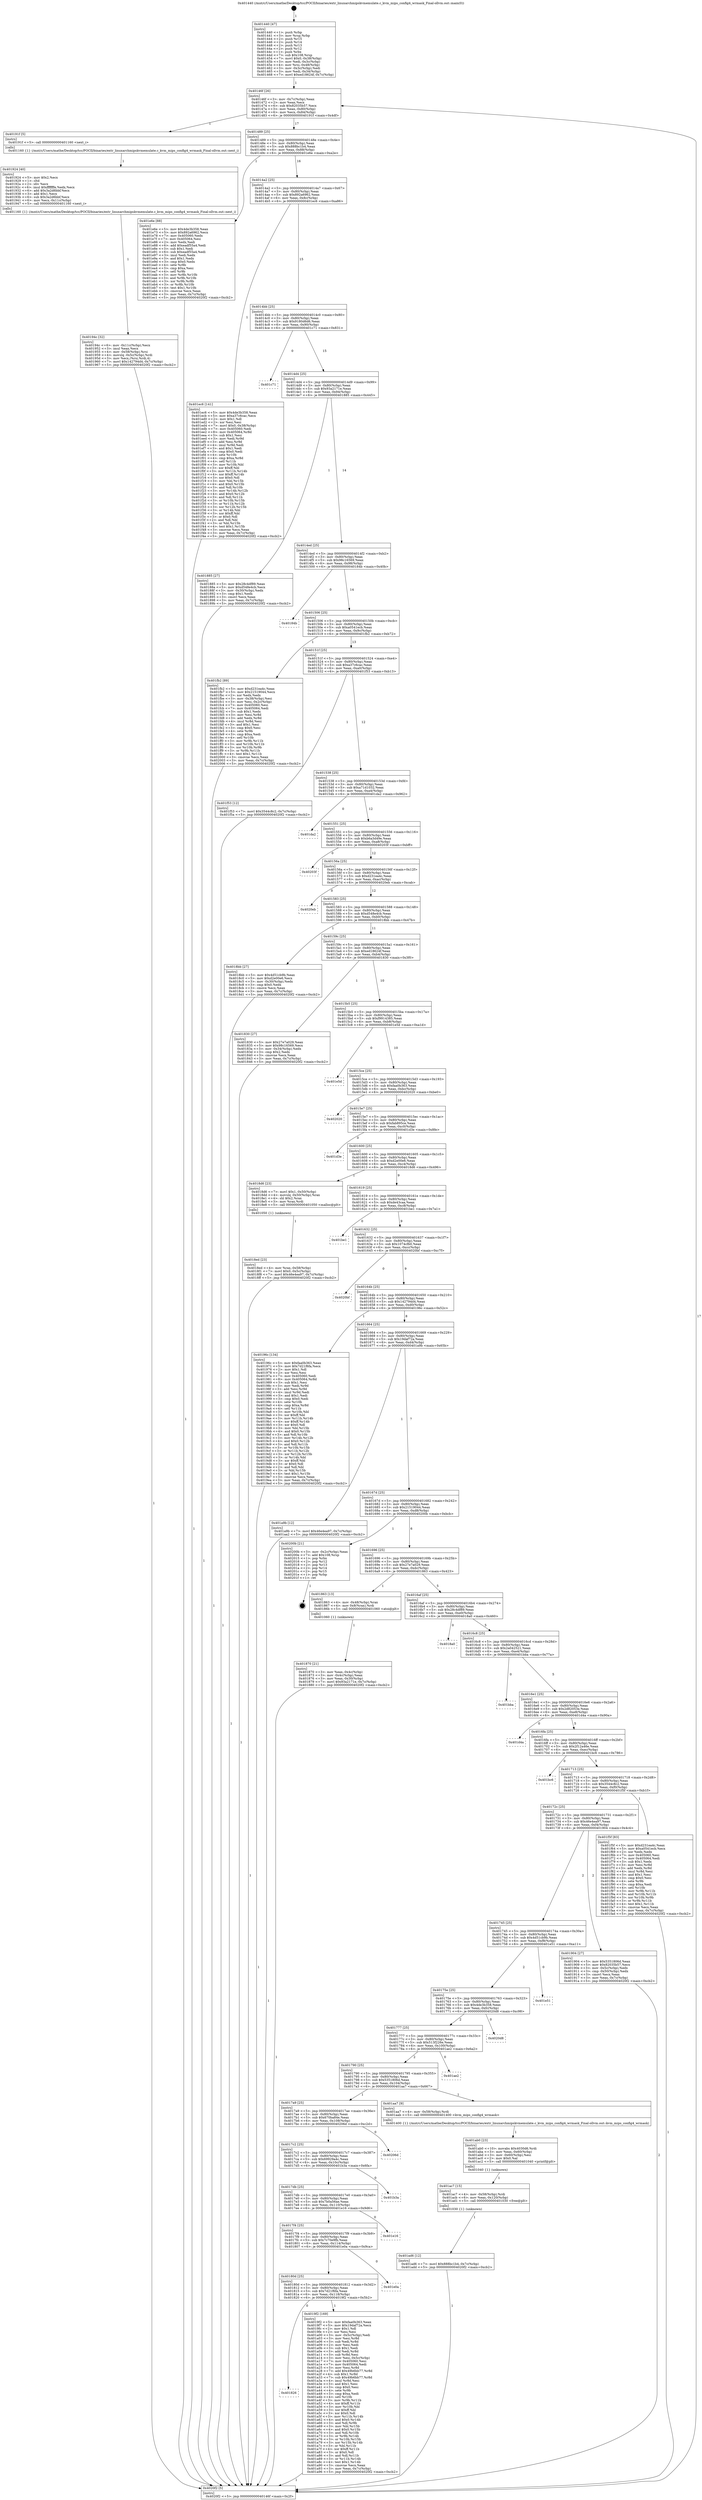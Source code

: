 digraph "0x401440" {
  label = "0x401440 (/mnt/c/Users/mathe/Desktop/tcc/POCII/binaries/extr_linuxarchmipskvmemulate.c_kvm_mips_config4_wrmask_Final-ollvm.out::main(0))"
  labelloc = "t"
  node[shape=record]

  Entry [label="",width=0.3,height=0.3,shape=circle,fillcolor=black,style=filled]
  "0x40146f" [label="{
     0x40146f [26]\l
     | [instrs]\l
     &nbsp;&nbsp;0x40146f \<+3\>: mov -0x7c(%rbp),%eax\l
     &nbsp;&nbsp;0x401472 \<+2\>: mov %eax,%ecx\l
     &nbsp;&nbsp;0x401474 \<+6\>: sub $0x82035b57,%ecx\l
     &nbsp;&nbsp;0x40147a \<+3\>: mov %eax,-0x80(%rbp)\l
     &nbsp;&nbsp;0x40147d \<+6\>: mov %ecx,-0x84(%rbp)\l
     &nbsp;&nbsp;0x401483 \<+6\>: je 000000000040191f \<main+0x4df\>\l
  }"]
  "0x40191f" [label="{
     0x40191f [5]\l
     | [instrs]\l
     &nbsp;&nbsp;0x40191f \<+5\>: call 0000000000401160 \<next_i\>\l
     | [calls]\l
     &nbsp;&nbsp;0x401160 \{1\} (/mnt/c/Users/mathe/Desktop/tcc/POCII/binaries/extr_linuxarchmipskvmemulate.c_kvm_mips_config4_wrmask_Final-ollvm.out::next_i)\l
  }"]
  "0x401489" [label="{
     0x401489 [25]\l
     | [instrs]\l
     &nbsp;&nbsp;0x401489 \<+5\>: jmp 000000000040148e \<main+0x4e\>\l
     &nbsp;&nbsp;0x40148e \<+3\>: mov -0x80(%rbp),%eax\l
     &nbsp;&nbsp;0x401491 \<+5\>: sub $0x888bc1b4,%eax\l
     &nbsp;&nbsp;0x401496 \<+6\>: mov %eax,-0x88(%rbp)\l
     &nbsp;&nbsp;0x40149c \<+6\>: je 0000000000401e6e \<main+0xa2e\>\l
  }"]
  Exit [label="",width=0.3,height=0.3,shape=circle,fillcolor=black,style=filled,peripheries=2]
  "0x401e6e" [label="{
     0x401e6e [88]\l
     | [instrs]\l
     &nbsp;&nbsp;0x401e6e \<+5\>: mov $0x4de3b358,%eax\l
     &nbsp;&nbsp;0x401e73 \<+5\>: mov $0x892a6962,%ecx\l
     &nbsp;&nbsp;0x401e78 \<+7\>: mov 0x405060,%edx\l
     &nbsp;&nbsp;0x401e7f \<+7\>: mov 0x405064,%esi\l
     &nbsp;&nbsp;0x401e86 \<+2\>: mov %edx,%edi\l
     &nbsp;&nbsp;0x401e88 \<+6\>: add $0xeadf55a4,%edi\l
     &nbsp;&nbsp;0x401e8e \<+3\>: sub $0x1,%edi\l
     &nbsp;&nbsp;0x401e91 \<+6\>: sub $0xeadf55a4,%edi\l
     &nbsp;&nbsp;0x401e97 \<+3\>: imul %edi,%edx\l
     &nbsp;&nbsp;0x401e9a \<+3\>: and $0x1,%edx\l
     &nbsp;&nbsp;0x401e9d \<+3\>: cmp $0x0,%edx\l
     &nbsp;&nbsp;0x401ea0 \<+4\>: sete %r8b\l
     &nbsp;&nbsp;0x401ea4 \<+3\>: cmp $0xa,%esi\l
     &nbsp;&nbsp;0x401ea7 \<+4\>: setl %r9b\l
     &nbsp;&nbsp;0x401eab \<+3\>: mov %r8b,%r10b\l
     &nbsp;&nbsp;0x401eae \<+3\>: and %r9b,%r10b\l
     &nbsp;&nbsp;0x401eb1 \<+3\>: xor %r9b,%r8b\l
     &nbsp;&nbsp;0x401eb4 \<+3\>: or %r8b,%r10b\l
     &nbsp;&nbsp;0x401eb7 \<+4\>: test $0x1,%r10b\l
     &nbsp;&nbsp;0x401ebb \<+3\>: cmovne %ecx,%eax\l
     &nbsp;&nbsp;0x401ebe \<+3\>: mov %eax,-0x7c(%rbp)\l
     &nbsp;&nbsp;0x401ec1 \<+5\>: jmp 00000000004020f2 \<main+0xcb2\>\l
  }"]
  "0x4014a2" [label="{
     0x4014a2 [25]\l
     | [instrs]\l
     &nbsp;&nbsp;0x4014a2 \<+5\>: jmp 00000000004014a7 \<main+0x67\>\l
     &nbsp;&nbsp;0x4014a7 \<+3\>: mov -0x80(%rbp),%eax\l
     &nbsp;&nbsp;0x4014aa \<+5\>: sub $0x892a6962,%eax\l
     &nbsp;&nbsp;0x4014af \<+6\>: mov %eax,-0x8c(%rbp)\l
     &nbsp;&nbsp;0x4014b5 \<+6\>: je 0000000000401ec6 \<main+0xa86\>\l
  }"]
  "0x401ad6" [label="{
     0x401ad6 [12]\l
     | [instrs]\l
     &nbsp;&nbsp;0x401ad6 \<+7\>: movl $0x888bc1b4,-0x7c(%rbp)\l
     &nbsp;&nbsp;0x401add \<+5\>: jmp 00000000004020f2 \<main+0xcb2\>\l
  }"]
  "0x401ec6" [label="{
     0x401ec6 [141]\l
     | [instrs]\l
     &nbsp;&nbsp;0x401ec6 \<+5\>: mov $0x4de3b358,%eax\l
     &nbsp;&nbsp;0x401ecb \<+5\>: mov $0xa37c6cac,%ecx\l
     &nbsp;&nbsp;0x401ed0 \<+2\>: mov $0x1,%dl\l
     &nbsp;&nbsp;0x401ed2 \<+2\>: xor %esi,%esi\l
     &nbsp;&nbsp;0x401ed4 \<+7\>: movl $0x0,-0x38(%rbp)\l
     &nbsp;&nbsp;0x401edb \<+7\>: mov 0x405060,%edi\l
     &nbsp;&nbsp;0x401ee2 \<+8\>: mov 0x405064,%r8d\l
     &nbsp;&nbsp;0x401eea \<+3\>: sub $0x1,%esi\l
     &nbsp;&nbsp;0x401eed \<+3\>: mov %edi,%r9d\l
     &nbsp;&nbsp;0x401ef0 \<+3\>: add %esi,%r9d\l
     &nbsp;&nbsp;0x401ef3 \<+4\>: imul %r9d,%edi\l
     &nbsp;&nbsp;0x401ef7 \<+3\>: and $0x1,%edi\l
     &nbsp;&nbsp;0x401efa \<+3\>: cmp $0x0,%edi\l
     &nbsp;&nbsp;0x401efd \<+4\>: sete %r10b\l
     &nbsp;&nbsp;0x401f01 \<+4\>: cmp $0xa,%r8d\l
     &nbsp;&nbsp;0x401f05 \<+4\>: setl %r11b\l
     &nbsp;&nbsp;0x401f09 \<+3\>: mov %r10b,%bl\l
     &nbsp;&nbsp;0x401f0c \<+3\>: xor $0xff,%bl\l
     &nbsp;&nbsp;0x401f0f \<+3\>: mov %r11b,%r14b\l
     &nbsp;&nbsp;0x401f12 \<+4\>: xor $0xff,%r14b\l
     &nbsp;&nbsp;0x401f16 \<+3\>: xor $0x0,%dl\l
     &nbsp;&nbsp;0x401f19 \<+3\>: mov %bl,%r15b\l
     &nbsp;&nbsp;0x401f1c \<+4\>: and $0x0,%r15b\l
     &nbsp;&nbsp;0x401f20 \<+3\>: and %dl,%r10b\l
     &nbsp;&nbsp;0x401f23 \<+3\>: mov %r14b,%r12b\l
     &nbsp;&nbsp;0x401f26 \<+4\>: and $0x0,%r12b\l
     &nbsp;&nbsp;0x401f2a \<+3\>: and %dl,%r11b\l
     &nbsp;&nbsp;0x401f2d \<+3\>: or %r10b,%r15b\l
     &nbsp;&nbsp;0x401f30 \<+3\>: or %r11b,%r12b\l
     &nbsp;&nbsp;0x401f33 \<+3\>: xor %r12b,%r15b\l
     &nbsp;&nbsp;0x401f36 \<+3\>: or %r14b,%bl\l
     &nbsp;&nbsp;0x401f39 \<+3\>: xor $0xff,%bl\l
     &nbsp;&nbsp;0x401f3c \<+3\>: or $0x0,%dl\l
     &nbsp;&nbsp;0x401f3f \<+2\>: and %dl,%bl\l
     &nbsp;&nbsp;0x401f41 \<+3\>: or %bl,%r15b\l
     &nbsp;&nbsp;0x401f44 \<+4\>: test $0x1,%r15b\l
     &nbsp;&nbsp;0x401f48 \<+3\>: cmovne %ecx,%eax\l
     &nbsp;&nbsp;0x401f4b \<+3\>: mov %eax,-0x7c(%rbp)\l
     &nbsp;&nbsp;0x401f4e \<+5\>: jmp 00000000004020f2 \<main+0xcb2\>\l
  }"]
  "0x4014bb" [label="{
     0x4014bb [25]\l
     | [instrs]\l
     &nbsp;&nbsp;0x4014bb \<+5\>: jmp 00000000004014c0 \<main+0x80\>\l
     &nbsp;&nbsp;0x4014c0 \<+3\>: mov -0x80(%rbp),%eax\l
     &nbsp;&nbsp;0x4014c3 \<+5\>: sub $0x9180d6d6,%eax\l
     &nbsp;&nbsp;0x4014c8 \<+6\>: mov %eax,-0x90(%rbp)\l
     &nbsp;&nbsp;0x4014ce \<+6\>: je 0000000000401c71 \<main+0x831\>\l
  }"]
  "0x401ac7" [label="{
     0x401ac7 [15]\l
     | [instrs]\l
     &nbsp;&nbsp;0x401ac7 \<+4\>: mov -0x58(%rbp),%rdi\l
     &nbsp;&nbsp;0x401acb \<+6\>: mov %eax,-0x120(%rbp)\l
     &nbsp;&nbsp;0x401ad1 \<+5\>: call 0000000000401030 \<free@plt\>\l
     | [calls]\l
     &nbsp;&nbsp;0x401030 \{1\} (unknown)\l
  }"]
  "0x401c71" [label="{
     0x401c71\l
  }", style=dashed]
  "0x4014d4" [label="{
     0x4014d4 [25]\l
     | [instrs]\l
     &nbsp;&nbsp;0x4014d4 \<+5\>: jmp 00000000004014d9 \<main+0x99\>\l
     &nbsp;&nbsp;0x4014d9 \<+3\>: mov -0x80(%rbp),%eax\l
     &nbsp;&nbsp;0x4014dc \<+5\>: sub $0x93a2171e,%eax\l
     &nbsp;&nbsp;0x4014e1 \<+6\>: mov %eax,-0x94(%rbp)\l
     &nbsp;&nbsp;0x4014e7 \<+6\>: je 0000000000401885 \<main+0x445\>\l
  }"]
  "0x401ab0" [label="{
     0x401ab0 [23]\l
     | [instrs]\l
     &nbsp;&nbsp;0x401ab0 \<+10\>: movabs $0x4030d6,%rdi\l
     &nbsp;&nbsp;0x401aba \<+3\>: mov %eax,-0x60(%rbp)\l
     &nbsp;&nbsp;0x401abd \<+3\>: mov -0x60(%rbp),%esi\l
     &nbsp;&nbsp;0x401ac0 \<+2\>: mov $0x0,%al\l
     &nbsp;&nbsp;0x401ac2 \<+5\>: call 0000000000401040 \<printf@plt\>\l
     | [calls]\l
     &nbsp;&nbsp;0x401040 \{1\} (unknown)\l
  }"]
  "0x401885" [label="{
     0x401885 [27]\l
     | [instrs]\l
     &nbsp;&nbsp;0x401885 \<+5\>: mov $0x28c4df89,%eax\l
     &nbsp;&nbsp;0x40188a \<+5\>: mov $0xd548e4cb,%ecx\l
     &nbsp;&nbsp;0x40188f \<+3\>: mov -0x30(%rbp),%edx\l
     &nbsp;&nbsp;0x401892 \<+3\>: cmp $0x1,%edx\l
     &nbsp;&nbsp;0x401895 \<+3\>: cmovl %ecx,%eax\l
     &nbsp;&nbsp;0x401898 \<+3\>: mov %eax,-0x7c(%rbp)\l
     &nbsp;&nbsp;0x40189b \<+5\>: jmp 00000000004020f2 \<main+0xcb2\>\l
  }"]
  "0x4014ed" [label="{
     0x4014ed [25]\l
     | [instrs]\l
     &nbsp;&nbsp;0x4014ed \<+5\>: jmp 00000000004014f2 \<main+0xb2\>\l
     &nbsp;&nbsp;0x4014f2 \<+3\>: mov -0x80(%rbp),%eax\l
     &nbsp;&nbsp;0x4014f5 \<+5\>: sub $0x98c16569,%eax\l
     &nbsp;&nbsp;0x4014fa \<+6\>: mov %eax,-0x98(%rbp)\l
     &nbsp;&nbsp;0x401500 \<+6\>: je 000000000040184b \<main+0x40b\>\l
  }"]
  "0x401826" [label="{
     0x401826\l
  }", style=dashed]
  "0x40184b" [label="{
     0x40184b\l
  }", style=dashed]
  "0x401506" [label="{
     0x401506 [25]\l
     | [instrs]\l
     &nbsp;&nbsp;0x401506 \<+5\>: jmp 000000000040150b \<main+0xcb\>\l
     &nbsp;&nbsp;0x40150b \<+3\>: mov -0x80(%rbp),%eax\l
     &nbsp;&nbsp;0x40150e \<+5\>: sub $0xa0541ecb,%eax\l
     &nbsp;&nbsp;0x401513 \<+6\>: mov %eax,-0x9c(%rbp)\l
     &nbsp;&nbsp;0x401519 \<+6\>: je 0000000000401fb2 \<main+0xb72\>\l
  }"]
  "0x4019f2" [label="{
     0x4019f2 [169]\l
     | [instrs]\l
     &nbsp;&nbsp;0x4019f2 \<+5\>: mov $0xfaa0b363,%eax\l
     &nbsp;&nbsp;0x4019f7 \<+5\>: mov $0x19daf72a,%ecx\l
     &nbsp;&nbsp;0x4019fc \<+2\>: mov $0x1,%dl\l
     &nbsp;&nbsp;0x4019fe \<+2\>: xor %esi,%esi\l
     &nbsp;&nbsp;0x401a00 \<+3\>: mov -0x5c(%rbp),%edi\l
     &nbsp;&nbsp;0x401a03 \<+3\>: mov %esi,%r8d\l
     &nbsp;&nbsp;0x401a06 \<+3\>: sub %edi,%r8d\l
     &nbsp;&nbsp;0x401a09 \<+2\>: mov %esi,%edi\l
     &nbsp;&nbsp;0x401a0b \<+3\>: sub $0x1,%edi\l
     &nbsp;&nbsp;0x401a0e \<+3\>: add %edi,%r8d\l
     &nbsp;&nbsp;0x401a11 \<+3\>: sub %r8d,%esi\l
     &nbsp;&nbsp;0x401a14 \<+3\>: mov %esi,-0x5c(%rbp)\l
     &nbsp;&nbsp;0x401a17 \<+7\>: mov 0x405060,%esi\l
     &nbsp;&nbsp;0x401a1e \<+7\>: mov 0x405064,%edi\l
     &nbsp;&nbsp;0x401a25 \<+3\>: mov %esi,%r8d\l
     &nbsp;&nbsp;0x401a28 \<+7\>: add $0x49b6bb77,%r8d\l
     &nbsp;&nbsp;0x401a2f \<+4\>: sub $0x1,%r8d\l
     &nbsp;&nbsp;0x401a33 \<+7\>: sub $0x49b6bb77,%r8d\l
     &nbsp;&nbsp;0x401a3a \<+4\>: imul %r8d,%esi\l
     &nbsp;&nbsp;0x401a3e \<+3\>: and $0x1,%esi\l
     &nbsp;&nbsp;0x401a41 \<+3\>: cmp $0x0,%esi\l
     &nbsp;&nbsp;0x401a44 \<+4\>: sete %r9b\l
     &nbsp;&nbsp;0x401a48 \<+3\>: cmp $0xa,%edi\l
     &nbsp;&nbsp;0x401a4b \<+4\>: setl %r10b\l
     &nbsp;&nbsp;0x401a4f \<+3\>: mov %r9b,%r11b\l
     &nbsp;&nbsp;0x401a52 \<+4\>: xor $0xff,%r11b\l
     &nbsp;&nbsp;0x401a56 \<+3\>: mov %r10b,%bl\l
     &nbsp;&nbsp;0x401a59 \<+3\>: xor $0xff,%bl\l
     &nbsp;&nbsp;0x401a5c \<+3\>: xor $0x0,%dl\l
     &nbsp;&nbsp;0x401a5f \<+3\>: mov %r11b,%r14b\l
     &nbsp;&nbsp;0x401a62 \<+4\>: and $0x0,%r14b\l
     &nbsp;&nbsp;0x401a66 \<+3\>: and %dl,%r9b\l
     &nbsp;&nbsp;0x401a69 \<+3\>: mov %bl,%r15b\l
     &nbsp;&nbsp;0x401a6c \<+4\>: and $0x0,%r15b\l
     &nbsp;&nbsp;0x401a70 \<+3\>: and %dl,%r10b\l
     &nbsp;&nbsp;0x401a73 \<+3\>: or %r9b,%r14b\l
     &nbsp;&nbsp;0x401a76 \<+3\>: or %r10b,%r15b\l
     &nbsp;&nbsp;0x401a79 \<+3\>: xor %r15b,%r14b\l
     &nbsp;&nbsp;0x401a7c \<+3\>: or %bl,%r11b\l
     &nbsp;&nbsp;0x401a7f \<+4\>: xor $0xff,%r11b\l
     &nbsp;&nbsp;0x401a83 \<+3\>: or $0x0,%dl\l
     &nbsp;&nbsp;0x401a86 \<+3\>: and %dl,%r11b\l
     &nbsp;&nbsp;0x401a89 \<+3\>: or %r11b,%r14b\l
     &nbsp;&nbsp;0x401a8c \<+4\>: test $0x1,%r14b\l
     &nbsp;&nbsp;0x401a90 \<+3\>: cmovne %ecx,%eax\l
     &nbsp;&nbsp;0x401a93 \<+3\>: mov %eax,-0x7c(%rbp)\l
     &nbsp;&nbsp;0x401a96 \<+5\>: jmp 00000000004020f2 \<main+0xcb2\>\l
  }"]
  "0x401fb2" [label="{
     0x401fb2 [89]\l
     | [instrs]\l
     &nbsp;&nbsp;0x401fb2 \<+5\>: mov $0xd231ea4c,%eax\l
     &nbsp;&nbsp;0x401fb7 \<+5\>: mov $0x21519044,%ecx\l
     &nbsp;&nbsp;0x401fbc \<+2\>: xor %edx,%edx\l
     &nbsp;&nbsp;0x401fbe \<+3\>: mov -0x38(%rbp),%esi\l
     &nbsp;&nbsp;0x401fc1 \<+3\>: mov %esi,-0x2c(%rbp)\l
     &nbsp;&nbsp;0x401fc4 \<+7\>: mov 0x405060,%esi\l
     &nbsp;&nbsp;0x401fcb \<+7\>: mov 0x405064,%edi\l
     &nbsp;&nbsp;0x401fd2 \<+3\>: sub $0x1,%edx\l
     &nbsp;&nbsp;0x401fd5 \<+3\>: mov %esi,%r8d\l
     &nbsp;&nbsp;0x401fd8 \<+3\>: add %edx,%r8d\l
     &nbsp;&nbsp;0x401fdb \<+4\>: imul %r8d,%esi\l
     &nbsp;&nbsp;0x401fdf \<+3\>: and $0x1,%esi\l
     &nbsp;&nbsp;0x401fe2 \<+3\>: cmp $0x0,%esi\l
     &nbsp;&nbsp;0x401fe5 \<+4\>: sete %r9b\l
     &nbsp;&nbsp;0x401fe9 \<+3\>: cmp $0xa,%edi\l
     &nbsp;&nbsp;0x401fec \<+4\>: setl %r10b\l
     &nbsp;&nbsp;0x401ff0 \<+3\>: mov %r9b,%r11b\l
     &nbsp;&nbsp;0x401ff3 \<+3\>: and %r10b,%r11b\l
     &nbsp;&nbsp;0x401ff6 \<+3\>: xor %r10b,%r9b\l
     &nbsp;&nbsp;0x401ff9 \<+3\>: or %r9b,%r11b\l
     &nbsp;&nbsp;0x401ffc \<+4\>: test $0x1,%r11b\l
     &nbsp;&nbsp;0x402000 \<+3\>: cmovne %ecx,%eax\l
     &nbsp;&nbsp;0x402003 \<+3\>: mov %eax,-0x7c(%rbp)\l
     &nbsp;&nbsp;0x402006 \<+5\>: jmp 00000000004020f2 \<main+0xcb2\>\l
  }"]
  "0x40151f" [label="{
     0x40151f [25]\l
     | [instrs]\l
     &nbsp;&nbsp;0x40151f \<+5\>: jmp 0000000000401524 \<main+0xe4\>\l
     &nbsp;&nbsp;0x401524 \<+3\>: mov -0x80(%rbp),%eax\l
     &nbsp;&nbsp;0x401527 \<+5\>: sub $0xa37c6cac,%eax\l
     &nbsp;&nbsp;0x40152c \<+6\>: mov %eax,-0xa0(%rbp)\l
     &nbsp;&nbsp;0x401532 \<+6\>: je 0000000000401f53 \<main+0xb13\>\l
  }"]
  "0x40180d" [label="{
     0x40180d [25]\l
     | [instrs]\l
     &nbsp;&nbsp;0x40180d \<+5\>: jmp 0000000000401812 \<main+0x3d2\>\l
     &nbsp;&nbsp;0x401812 \<+3\>: mov -0x80(%rbp),%eax\l
     &nbsp;&nbsp;0x401815 \<+5\>: sub $0x7d21f6fa,%eax\l
     &nbsp;&nbsp;0x40181a \<+6\>: mov %eax,-0x118(%rbp)\l
     &nbsp;&nbsp;0x401820 \<+6\>: je 00000000004019f2 \<main+0x5b2\>\l
  }"]
  "0x401f53" [label="{
     0x401f53 [12]\l
     | [instrs]\l
     &nbsp;&nbsp;0x401f53 \<+7\>: movl $0x3544c8c2,-0x7c(%rbp)\l
     &nbsp;&nbsp;0x401f5a \<+5\>: jmp 00000000004020f2 \<main+0xcb2\>\l
  }"]
  "0x401538" [label="{
     0x401538 [25]\l
     | [instrs]\l
     &nbsp;&nbsp;0x401538 \<+5\>: jmp 000000000040153d \<main+0xfd\>\l
     &nbsp;&nbsp;0x40153d \<+3\>: mov -0x80(%rbp),%eax\l
     &nbsp;&nbsp;0x401540 \<+5\>: sub $0xa71d1032,%eax\l
     &nbsp;&nbsp;0x401545 \<+6\>: mov %eax,-0xa4(%rbp)\l
     &nbsp;&nbsp;0x40154b \<+6\>: je 0000000000401da2 \<main+0x962\>\l
  }"]
  "0x401e0a" [label="{
     0x401e0a\l
  }", style=dashed]
  "0x401da2" [label="{
     0x401da2\l
  }", style=dashed]
  "0x401551" [label="{
     0x401551 [25]\l
     | [instrs]\l
     &nbsp;&nbsp;0x401551 \<+5\>: jmp 0000000000401556 \<main+0x116\>\l
     &nbsp;&nbsp;0x401556 \<+3\>: mov -0x80(%rbp),%eax\l
     &nbsp;&nbsp;0x401559 \<+5\>: sub $0xb6a3d49e,%eax\l
     &nbsp;&nbsp;0x40155e \<+6\>: mov %eax,-0xa8(%rbp)\l
     &nbsp;&nbsp;0x401564 \<+6\>: je 000000000040203f \<main+0xbff\>\l
  }"]
  "0x4017f4" [label="{
     0x4017f4 [25]\l
     | [instrs]\l
     &nbsp;&nbsp;0x4017f4 \<+5\>: jmp 00000000004017f9 \<main+0x3b9\>\l
     &nbsp;&nbsp;0x4017f9 \<+3\>: mov -0x80(%rbp),%eax\l
     &nbsp;&nbsp;0x4017fc \<+5\>: sub $0x7c70e9fb,%eax\l
     &nbsp;&nbsp;0x401801 \<+6\>: mov %eax,-0x114(%rbp)\l
     &nbsp;&nbsp;0x401807 \<+6\>: je 0000000000401e0a \<main+0x9ca\>\l
  }"]
  "0x40203f" [label="{
     0x40203f\l
  }", style=dashed]
  "0x40156a" [label="{
     0x40156a [25]\l
     | [instrs]\l
     &nbsp;&nbsp;0x40156a \<+5\>: jmp 000000000040156f \<main+0x12f\>\l
     &nbsp;&nbsp;0x40156f \<+3\>: mov -0x80(%rbp),%eax\l
     &nbsp;&nbsp;0x401572 \<+5\>: sub $0xd231ea4c,%eax\l
     &nbsp;&nbsp;0x401577 \<+6\>: mov %eax,-0xac(%rbp)\l
     &nbsp;&nbsp;0x40157d \<+6\>: je 00000000004020eb \<main+0xcab\>\l
  }"]
  "0x401e16" [label="{
     0x401e16\l
  }", style=dashed]
  "0x4020eb" [label="{
     0x4020eb\l
  }", style=dashed]
  "0x401583" [label="{
     0x401583 [25]\l
     | [instrs]\l
     &nbsp;&nbsp;0x401583 \<+5\>: jmp 0000000000401588 \<main+0x148\>\l
     &nbsp;&nbsp;0x401588 \<+3\>: mov -0x80(%rbp),%eax\l
     &nbsp;&nbsp;0x40158b \<+5\>: sub $0xd548e4cb,%eax\l
     &nbsp;&nbsp;0x401590 \<+6\>: mov %eax,-0xb0(%rbp)\l
     &nbsp;&nbsp;0x401596 \<+6\>: je 00000000004018bb \<main+0x47b\>\l
  }"]
  "0x4017db" [label="{
     0x4017db [25]\l
     | [instrs]\l
     &nbsp;&nbsp;0x4017db \<+5\>: jmp 00000000004017e0 \<main+0x3a0\>\l
     &nbsp;&nbsp;0x4017e0 \<+3\>: mov -0x80(%rbp),%eax\l
     &nbsp;&nbsp;0x4017e3 \<+5\>: sub $0x7b0a56ae,%eax\l
     &nbsp;&nbsp;0x4017e8 \<+6\>: mov %eax,-0x110(%rbp)\l
     &nbsp;&nbsp;0x4017ee \<+6\>: je 0000000000401e16 \<main+0x9d6\>\l
  }"]
  "0x4018bb" [label="{
     0x4018bb [27]\l
     | [instrs]\l
     &nbsp;&nbsp;0x4018bb \<+5\>: mov $0x4d51cb9b,%eax\l
     &nbsp;&nbsp;0x4018c0 \<+5\>: mov $0xd2e00e6,%ecx\l
     &nbsp;&nbsp;0x4018c5 \<+3\>: mov -0x30(%rbp),%edx\l
     &nbsp;&nbsp;0x4018c8 \<+3\>: cmp $0x0,%edx\l
     &nbsp;&nbsp;0x4018cb \<+3\>: cmove %ecx,%eax\l
     &nbsp;&nbsp;0x4018ce \<+3\>: mov %eax,-0x7c(%rbp)\l
     &nbsp;&nbsp;0x4018d1 \<+5\>: jmp 00000000004020f2 \<main+0xcb2\>\l
  }"]
  "0x40159c" [label="{
     0x40159c [25]\l
     | [instrs]\l
     &nbsp;&nbsp;0x40159c \<+5\>: jmp 00000000004015a1 \<main+0x161\>\l
     &nbsp;&nbsp;0x4015a1 \<+3\>: mov -0x80(%rbp),%eax\l
     &nbsp;&nbsp;0x4015a4 \<+5\>: sub $0xed18624f,%eax\l
     &nbsp;&nbsp;0x4015a9 \<+6\>: mov %eax,-0xb4(%rbp)\l
     &nbsp;&nbsp;0x4015af \<+6\>: je 0000000000401830 \<main+0x3f0\>\l
  }"]
  "0x401b3a" [label="{
     0x401b3a\l
  }", style=dashed]
  "0x401830" [label="{
     0x401830 [27]\l
     | [instrs]\l
     &nbsp;&nbsp;0x401830 \<+5\>: mov $0x27e7a029,%eax\l
     &nbsp;&nbsp;0x401835 \<+5\>: mov $0x98c16569,%ecx\l
     &nbsp;&nbsp;0x40183a \<+3\>: mov -0x34(%rbp),%edx\l
     &nbsp;&nbsp;0x40183d \<+3\>: cmp $0x2,%edx\l
     &nbsp;&nbsp;0x401840 \<+3\>: cmovne %ecx,%eax\l
     &nbsp;&nbsp;0x401843 \<+3\>: mov %eax,-0x7c(%rbp)\l
     &nbsp;&nbsp;0x401846 \<+5\>: jmp 00000000004020f2 \<main+0xcb2\>\l
  }"]
  "0x4015b5" [label="{
     0x4015b5 [25]\l
     | [instrs]\l
     &nbsp;&nbsp;0x4015b5 \<+5\>: jmp 00000000004015ba \<main+0x17a\>\l
     &nbsp;&nbsp;0x4015ba \<+3\>: mov -0x80(%rbp),%eax\l
     &nbsp;&nbsp;0x4015bd \<+5\>: sub $0xf9914385,%eax\l
     &nbsp;&nbsp;0x4015c2 \<+6\>: mov %eax,-0xb8(%rbp)\l
     &nbsp;&nbsp;0x4015c8 \<+6\>: je 0000000000401e5d \<main+0xa1d\>\l
  }"]
  "0x4020f2" [label="{
     0x4020f2 [5]\l
     | [instrs]\l
     &nbsp;&nbsp;0x4020f2 \<+5\>: jmp 000000000040146f \<main+0x2f\>\l
  }"]
  "0x401440" [label="{
     0x401440 [47]\l
     | [instrs]\l
     &nbsp;&nbsp;0x401440 \<+1\>: push %rbp\l
     &nbsp;&nbsp;0x401441 \<+3\>: mov %rsp,%rbp\l
     &nbsp;&nbsp;0x401444 \<+2\>: push %r15\l
     &nbsp;&nbsp;0x401446 \<+2\>: push %r14\l
     &nbsp;&nbsp;0x401448 \<+2\>: push %r13\l
     &nbsp;&nbsp;0x40144a \<+2\>: push %r12\l
     &nbsp;&nbsp;0x40144c \<+1\>: push %rbx\l
     &nbsp;&nbsp;0x40144d \<+7\>: sub $0x108,%rsp\l
     &nbsp;&nbsp;0x401454 \<+7\>: movl $0x0,-0x38(%rbp)\l
     &nbsp;&nbsp;0x40145b \<+3\>: mov %edi,-0x3c(%rbp)\l
     &nbsp;&nbsp;0x40145e \<+4\>: mov %rsi,-0x48(%rbp)\l
     &nbsp;&nbsp;0x401462 \<+3\>: mov -0x3c(%rbp),%edi\l
     &nbsp;&nbsp;0x401465 \<+3\>: mov %edi,-0x34(%rbp)\l
     &nbsp;&nbsp;0x401468 \<+7\>: movl $0xed18624f,-0x7c(%rbp)\l
  }"]
  "0x4017c2" [label="{
     0x4017c2 [25]\l
     | [instrs]\l
     &nbsp;&nbsp;0x4017c2 \<+5\>: jmp 00000000004017c7 \<main+0x387\>\l
     &nbsp;&nbsp;0x4017c7 \<+3\>: mov -0x80(%rbp),%eax\l
     &nbsp;&nbsp;0x4017ca \<+5\>: sub $0x69929a4c,%eax\l
     &nbsp;&nbsp;0x4017cf \<+6\>: mov %eax,-0x10c(%rbp)\l
     &nbsp;&nbsp;0x4017d5 \<+6\>: je 0000000000401b3a \<main+0x6fa\>\l
  }"]
  "0x401e5d" [label="{
     0x401e5d\l
  }", style=dashed]
  "0x4015ce" [label="{
     0x4015ce [25]\l
     | [instrs]\l
     &nbsp;&nbsp;0x4015ce \<+5\>: jmp 00000000004015d3 \<main+0x193\>\l
     &nbsp;&nbsp;0x4015d3 \<+3\>: mov -0x80(%rbp),%eax\l
     &nbsp;&nbsp;0x4015d6 \<+5\>: sub $0xfaa0b363,%eax\l
     &nbsp;&nbsp;0x4015db \<+6\>: mov %eax,-0xbc(%rbp)\l
     &nbsp;&nbsp;0x4015e1 \<+6\>: je 0000000000402020 \<main+0xbe0\>\l
  }"]
  "0x40206d" [label="{
     0x40206d\l
  }", style=dashed]
  "0x402020" [label="{
     0x402020\l
  }", style=dashed]
  "0x4015e7" [label="{
     0x4015e7 [25]\l
     | [instrs]\l
     &nbsp;&nbsp;0x4015e7 \<+5\>: jmp 00000000004015ec \<main+0x1ac\>\l
     &nbsp;&nbsp;0x4015ec \<+3\>: mov -0x80(%rbp),%eax\l
     &nbsp;&nbsp;0x4015ef \<+5\>: sub $0xfab895ce,%eax\l
     &nbsp;&nbsp;0x4015f4 \<+6\>: mov %eax,-0xc0(%rbp)\l
     &nbsp;&nbsp;0x4015fa \<+6\>: je 0000000000401d3e \<main+0x8fe\>\l
  }"]
  "0x4017a9" [label="{
     0x4017a9 [25]\l
     | [instrs]\l
     &nbsp;&nbsp;0x4017a9 \<+5\>: jmp 00000000004017ae \<main+0x36e\>\l
     &nbsp;&nbsp;0x4017ae \<+3\>: mov -0x80(%rbp),%eax\l
     &nbsp;&nbsp;0x4017b1 \<+5\>: sub $0x670ba84e,%eax\l
     &nbsp;&nbsp;0x4017b6 \<+6\>: mov %eax,-0x108(%rbp)\l
     &nbsp;&nbsp;0x4017bc \<+6\>: je 000000000040206d \<main+0xc2d\>\l
  }"]
  "0x401d3e" [label="{
     0x401d3e\l
  }", style=dashed]
  "0x401600" [label="{
     0x401600 [25]\l
     | [instrs]\l
     &nbsp;&nbsp;0x401600 \<+5\>: jmp 0000000000401605 \<main+0x1c5\>\l
     &nbsp;&nbsp;0x401605 \<+3\>: mov -0x80(%rbp),%eax\l
     &nbsp;&nbsp;0x401608 \<+5\>: sub $0xd2e00e6,%eax\l
     &nbsp;&nbsp;0x40160d \<+6\>: mov %eax,-0xc4(%rbp)\l
     &nbsp;&nbsp;0x401613 \<+6\>: je 00000000004018d6 \<main+0x496\>\l
  }"]
  "0x401aa7" [label="{
     0x401aa7 [9]\l
     | [instrs]\l
     &nbsp;&nbsp;0x401aa7 \<+4\>: mov -0x58(%rbp),%rdi\l
     &nbsp;&nbsp;0x401aab \<+5\>: call 0000000000401400 \<kvm_mips_config4_wrmask\>\l
     | [calls]\l
     &nbsp;&nbsp;0x401400 \{1\} (/mnt/c/Users/mathe/Desktop/tcc/POCII/binaries/extr_linuxarchmipskvmemulate.c_kvm_mips_config4_wrmask_Final-ollvm.out::kvm_mips_config4_wrmask)\l
  }"]
  "0x4018d6" [label="{
     0x4018d6 [23]\l
     | [instrs]\l
     &nbsp;&nbsp;0x4018d6 \<+7\>: movl $0x1,-0x50(%rbp)\l
     &nbsp;&nbsp;0x4018dd \<+4\>: movslq -0x50(%rbp),%rax\l
     &nbsp;&nbsp;0x4018e1 \<+4\>: shl $0x2,%rax\l
     &nbsp;&nbsp;0x4018e5 \<+3\>: mov %rax,%rdi\l
     &nbsp;&nbsp;0x4018e8 \<+5\>: call 0000000000401050 \<malloc@plt\>\l
     | [calls]\l
     &nbsp;&nbsp;0x401050 \{1\} (unknown)\l
  }"]
  "0x401619" [label="{
     0x401619 [25]\l
     | [instrs]\l
     &nbsp;&nbsp;0x401619 \<+5\>: jmp 000000000040161e \<main+0x1de\>\l
     &nbsp;&nbsp;0x40161e \<+3\>: mov -0x80(%rbp),%eax\l
     &nbsp;&nbsp;0x401621 \<+5\>: sub $0xde43caa,%eax\l
     &nbsp;&nbsp;0x401626 \<+6\>: mov %eax,-0xc8(%rbp)\l
     &nbsp;&nbsp;0x40162c \<+6\>: je 0000000000401be1 \<main+0x7a1\>\l
  }"]
  "0x401790" [label="{
     0x401790 [25]\l
     | [instrs]\l
     &nbsp;&nbsp;0x401790 \<+5\>: jmp 0000000000401795 \<main+0x355\>\l
     &nbsp;&nbsp;0x401795 \<+3\>: mov -0x80(%rbp),%eax\l
     &nbsp;&nbsp;0x401798 \<+5\>: sub $0x5351806d,%eax\l
     &nbsp;&nbsp;0x40179d \<+6\>: mov %eax,-0x104(%rbp)\l
     &nbsp;&nbsp;0x4017a3 \<+6\>: je 0000000000401aa7 \<main+0x667\>\l
  }"]
  "0x401be1" [label="{
     0x401be1\l
  }", style=dashed]
  "0x401632" [label="{
     0x401632 [25]\l
     | [instrs]\l
     &nbsp;&nbsp;0x401632 \<+5\>: jmp 0000000000401637 \<main+0x1f7\>\l
     &nbsp;&nbsp;0x401637 \<+3\>: mov -0x80(%rbp),%eax\l
     &nbsp;&nbsp;0x40163a \<+5\>: sub $0x1074cfb0,%eax\l
     &nbsp;&nbsp;0x40163f \<+6\>: mov %eax,-0xcc(%rbp)\l
     &nbsp;&nbsp;0x401645 \<+6\>: je 00000000004020bf \<main+0xc7f\>\l
  }"]
  "0x401ae2" [label="{
     0x401ae2\l
  }", style=dashed]
  "0x4020bf" [label="{
     0x4020bf\l
  }", style=dashed]
  "0x40164b" [label="{
     0x40164b [25]\l
     | [instrs]\l
     &nbsp;&nbsp;0x40164b \<+5\>: jmp 0000000000401650 \<main+0x210\>\l
     &nbsp;&nbsp;0x401650 \<+3\>: mov -0x80(%rbp),%eax\l
     &nbsp;&nbsp;0x401653 \<+5\>: sub $0x142794d4,%eax\l
     &nbsp;&nbsp;0x401658 \<+6\>: mov %eax,-0xd0(%rbp)\l
     &nbsp;&nbsp;0x40165e \<+6\>: je 000000000040196c \<main+0x52c\>\l
  }"]
  "0x401777" [label="{
     0x401777 [25]\l
     | [instrs]\l
     &nbsp;&nbsp;0x401777 \<+5\>: jmp 000000000040177c \<main+0x33c\>\l
     &nbsp;&nbsp;0x40177c \<+3\>: mov -0x80(%rbp),%eax\l
     &nbsp;&nbsp;0x40177f \<+5\>: sub $0x513f226e,%eax\l
     &nbsp;&nbsp;0x401784 \<+6\>: mov %eax,-0x100(%rbp)\l
     &nbsp;&nbsp;0x40178a \<+6\>: je 0000000000401ae2 \<main+0x6a2\>\l
  }"]
  "0x40196c" [label="{
     0x40196c [134]\l
     | [instrs]\l
     &nbsp;&nbsp;0x40196c \<+5\>: mov $0xfaa0b363,%eax\l
     &nbsp;&nbsp;0x401971 \<+5\>: mov $0x7d21f6fa,%ecx\l
     &nbsp;&nbsp;0x401976 \<+2\>: mov $0x1,%dl\l
     &nbsp;&nbsp;0x401978 \<+2\>: xor %esi,%esi\l
     &nbsp;&nbsp;0x40197a \<+7\>: mov 0x405060,%edi\l
     &nbsp;&nbsp;0x401981 \<+8\>: mov 0x405064,%r8d\l
     &nbsp;&nbsp;0x401989 \<+3\>: sub $0x1,%esi\l
     &nbsp;&nbsp;0x40198c \<+3\>: mov %edi,%r9d\l
     &nbsp;&nbsp;0x40198f \<+3\>: add %esi,%r9d\l
     &nbsp;&nbsp;0x401992 \<+4\>: imul %r9d,%edi\l
     &nbsp;&nbsp;0x401996 \<+3\>: and $0x1,%edi\l
     &nbsp;&nbsp;0x401999 \<+3\>: cmp $0x0,%edi\l
     &nbsp;&nbsp;0x40199c \<+4\>: sete %r10b\l
     &nbsp;&nbsp;0x4019a0 \<+4\>: cmp $0xa,%r8d\l
     &nbsp;&nbsp;0x4019a4 \<+4\>: setl %r11b\l
     &nbsp;&nbsp;0x4019a8 \<+3\>: mov %r10b,%bl\l
     &nbsp;&nbsp;0x4019ab \<+3\>: xor $0xff,%bl\l
     &nbsp;&nbsp;0x4019ae \<+3\>: mov %r11b,%r14b\l
     &nbsp;&nbsp;0x4019b1 \<+4\>: xor $0xff,%r14b\l
     &nbsp;&nbsp;0x4019b5 \<+3\>: xor $0x0,%dl\l
     &nbsp;&nbsp;0x4019b8 \<+3\>: mov %bl,%r15b\l
     &nbsp;&nbsp;0x4019bb \<+4\>: and $0x0,%r15b\l
     &nbsp;&nbsp;0x4019bf \<+3\>: and %dl,%r10b\l
     &nbsp;&nbsp;0x4019c2 \<+3\>: mov %r14b,%r12b\l
     &nbsp;&nbsp;0x4019c5 \<+4\>: and $0x0,%r12b\l
     &nbsp;&nbsp;0x4019c9 \<+3\>: and %dl,%r11b\l
     &nbsp;&nbsp;0x4019cc \<+3\>: or %r10b,%r15b\l
     &nbsp;&nbsp;0x4019cf \<+3\>: or %r11b,%r12b\l
     &nbsp;&nbsp;0x4019d2 \<+3\>: xor %r12b,%r15b\l
     &nbsp;&nbsp;0x4019d5 \<+3\>: or %r14b,%bl\l
     &nbsp;&nbsp;0x4019d8 \<+3\>: xor $0xff,%bl\l
     &nbsp;&nbsp;0x4019db \<+3\>: or $0x0,%dl\l
     &nbsp;&nbsp;0x4019de \<+2\>: and %dl,%bl\l
     &nbsp;&nbsp;0x4019e0 \<+3\>: or %bl,%r15b\l
     &nbsp;&nbsp;0x4019e3 \<+4\>: test $0x1,%r15b\l
     &nbsp;&nbsp;0x4019e7 \<+3\>: cmovne %ecx,%eax\l
     &nbsp;&nbsp;0x4019ea \<+3\>: mov %eax,-0x7c(%rbp)\l
     &nbsp;&nbsp;0x4019ed \<+5\>: jmp 00000000004020f2 \<main+0xcb2\>\l
  }"]
  "0x401664" [label="{
     0x401664 [25]\l
     | [instrs]\l
     &nbsp;&nbsp;0x401664 \<+5\>: jmp 0000000000401669 \<main+0x229\>\l
     &nbsp;&nbsp;0x401669 \<+3\>: mov -0x80(%rbp),%eax\l
     &nbsp;&nbsp;0x40166c \<+5\>: sub $0x19daf72a,%eax\l
     &nbsp;&nbsp;0x401671 \<+6\>: mov %eax,-0xd4(%rbp)\l
     &nbsp;&nbsp;0x401677 \<+6\>: je 0000000000401a9b \<main+0x65b\>\l
  }"]
  "0x4020d8" [label="{
     0x4020d8\l
  }", style=dashed]
  "0x401a9b" [label="{
     0x401a9b [12]\l
     | [instrs]\l
     &nbsp;&nbsp;0x401a9b \<+7\>: movl $0x46e4ea97,-0x7c(%rbp)\l
     &nbsp;&nbsp;0x401aa2 \<+5\>: jmp 00000000004020f2 \<main+0xcb2\>\l
  }"]
  "0x40167d" [label="{
     0x40167d [25]\l
     | [instrs]\l
     &nbsp;&nbsp;0x40167d \<+5\>: jmp 0000000000401682 \<main+0x242\>\l
     &nbsp;&nbsp;0x401682 \<+3\>: mov -0x80(%rbp),%eax\l
     &nbsp;&nbsp;0x401685 \<+5\>: sub $0x21519044,%eax\l
     &nbsp;&nbsp;0x40168a \<+6\>: mov %eax,-0xd8(%rbp)\l
     &nbsp;&nbsp;0x401690 \<+6\>: je 000000000040200b \<main+0xbcb\>\l
  }"]
  "0x40175e" [label="{
     0x40175e [25]\l
     | [instrs]\l
     &nbsp;&nbsp;0x40175e \<+5\>: jmp 0000000000401763 \<main+0x323\>\l
     &nbsp;&nbsp;0x401763 \<+3\>: mov -0x80(%rbp),%eax\l
     &nbsp;&nbsp;0x401766 \<+5\>: sub $0x4de3b358,%eax\l
     &nbsp;&nbsp;0x40176b \<+6\>: mov %eax,-0xfc(%rbp)\l
     &nbsp;&nbsp;0x401771 \<+6\>: je 00000000004020d8 \<main+0xc98\>\l
  }"]
  "0x40200b" [label="{
     0x40200b [21]\l
     | [instrs]\l
     &nbsp;&nbsp;0x40200b \<+3\>: mov -0x2c(%rbp),%eax\l
     &nbsp;&nbsp;0x40200e \<+7\>: add $0x108,%rsp\l
     &nbsp;&nbsp;0x402015 \<+1\>: pop %rbx\l
     &nbsp;&nbsp;0x402016 \<+2\>: pop %r12\l
     &nbsp;&nbsp;0x402018 \<+2\>: pop %r13\l
     &nbsp;&nbsp;0x40201a \<+2\>: pop %r14\l
     &nbsp;&nbsp;0x40201c \<+2\>: pop %r15\l
     &nbsp;&nbsp;0x40201e \<+1\>: pop %rbp\l
     &nbsp;&nbsp;0x40201f \<+1\>: ret\l
  }"]
  "0x401696" [label="{
     0x401696 [25]\l
     | [instrs]\l
     &nbsp;&nbsp;0x401696 \<+5\>: jmp 000000000040169b \<main+0x25b\>\l
     &nbsp;&nbsp;0x40169b \<+3\>: mov -0x80(%rbp),%eax\l
     &nbsp;&nbsp;0x40169e \<+5\>: sub $0x27e7a029,%eax\l
     &nbsp;&nbsp;0x4016a3 \<+6\>: mov %eax,-0xdc(%rbp)\l
     &nbsp;&nbsp;0x4016a9 \<+6\>: je 0000000000401863 \<main+0x423\>\l
  }"]
  "0x401e51" [label="{
     0x401e51\l
  }", style=dashed]
  "0x401863" [label="{
     0x401863 [13]\l
     | [instrs]\l
     &nbsp;&nbsp;0x401863 \<+4\>: mov -0x48(%rbp),%rax\l
     &nbsp;&nbsp;0x401867 \<+4\>: mov 0x8(%rax),%rdi\l
     &nbsp;&nbsp;0x40186b \<+5\>: call 0000000000401060 \<atoi@plt\>\l
     | [calls]\l
     &nbsp;&nbsp;0x401060 \{1\} (unknown)\l
  }"]
  "0x4016af" [label="{
     0x4016af [25]\l
     | [instrs]\l
     &nbsp;&nbsp;0x4016af \<+5\>: jmp 00000000004016b4 \<main+0x274\>\l
     &nbsp;&nbsp;0x4016b4 \<+3\>: mov -0x80(%rbp),%eax\l
     &nbsp;&nbsp;0x4016b7 \<+5\>: sub $0x28c4df89,%eax\l
     &nbsp;&nbsp;0x4016bc \<+6\>: mov %eax,-0xe0(%rbp)\l
     &nbsp;&nbsp;0x4016c2 \<+6\>: je 00000000004018a0 \<main+0x460\>\l
  }"]
  "0x401870" [label="{
     0x401870 [21]\l
     | [instrs]\l
     &nbsp;&nbsp;0x401870 \<+3\>: mov %eax,-0x4c(%rbp)\l
     &nbsp;&nbsp;0x401873 \<+3\>: mov -0x4c(%rbp),%eax\l
     &nbsp;&nbsp;0x401876 \<+3\>: mov %eax,-0x30(%rbp)\l
     &nbsp;&nbsp;0x401879 \<+7\>: movl $0x93a2171e,-0x7c(%rbp)\l
     &nbsp;&nbsp;0x401880 \<+5\>: jmp 00000000004020f2 \<main+0xcb2\>\l
  }"]
  "0x4018ed" [label="{
     0x4018ed [23]\l
     | [instrs]\l
     &nbsp;&nbsp;0x4018ed \<+4\>: mov %rax,-0x58(%rbp)\l
     &nbsp;&nbsp;0x4018f1 \<+7\>: movl $0x0,-0x5c(%rbp)\l
     &nbsp;&nbsp;0x4018f8 \<+7\>: movl $0x46e4ea97,-0x7c(%rbp)\l
     &nbsp;&nbsp;0x4018ff \<+5\>: jmp 00000000004020f2 \<main+0xcb2\>\l
  }"]
  "0x40194c" [label="{
     0x40194c [32]\l
     | [instrs]\l
     &nbsp;&nbsp;0x40194c \<+6\>: mov -0x11c(%rbp),%ecx\l
     &nbsp;&nbsp;0x401952 \<+3\>: imul %eax,%ecx\l
     &nbsp;&nbsp;0x401955 \<+4\>: mov -0x58(%rbp),%rsi\l
     &nbsp;&nbsp;0x401959 \<+4\>: movslq -0x5c(%rbp),%rdi\l
     &nbsp;&nbsp;0x40195d \<+3\>: mov %ecx,(%rsi,%rdi,4)\l
     &nbsp;&nbsp;0x401960 \<+7\>: movl $0x142794d4,-0x7c(%rbp)\l
     &nbsp;&nbsp;0x401967 \<+5\>: jmp 00000000004020f2 \<main+0xcb2\>\l
  }"]
  "0x4018a0" [label="{
     0x4018a0\l
  }", style=dashed]
  "0x4016c8" [label="{
     0x4016c8 [25]\l
     | [instrs]\l
     &nbsp;&nbsp;0x4016c8 \<+5\>: jmp 00000000004016cd \<main+0x28d\>\l
     &nbsp;&nbsp;0x4016cd \<+3\>: mov -0x80(%rbp),%eax\l
     &nbsp;&nbsp;0x4016d0 \<+5\>: sub $0x2a042521,%eax\l
     &nbsp;&nbsp;0x4016d5 \<+6\>: mov %eax,-0xe4(%rbp)\l
     &nbsp;&nbsp;0x4016db \<+6\>: je 0000000000401bba \<main+0x77a\>\l
  }"]
  "0x401924" [label="{
     0x401924 [40]\l
     | [instrs]\l
     &nbsp;&nbsp;0x401924 \<+5\>: mov $0x2,%ecx\l
     &nbsp;&nbsp;0x401929 \<+1\>: cltd\l
     &nbsp;&nbsp;0x40192a \<+2\>: idiv %ecx\l
     &nbsp;&nbsp;0x40192c \<+6\>: imul $0xfffffffe,%edx,%ecx\l
     &nbsp;&nbsp;0x401932 \<+6\>: add $0x3a2d6bbf,%ecx\l
     &nbsp;&nbsp;0x401938 \<+3\>: add $0x1,%ecx\l
     &nbsp;&nbsp;0x40193b \<+6\>: sub $0x3a2d6bbf,%ecx\l
     &nbsp;&nbsp;0x401941 \<+6\>: mov %ecx,-0x11c(%rbp)\l
     &nbsp;&nbsp;0x401947 \<+5\>: call 0000000000401160 \<next_i\>\l
     | [calls]\l
     &nbsp;&nbsp;0x401160 \{1\} (/mnt/c/Users/mathe/Desktop/tcc/POCII/binaries/extr_linuxarchmipskvmemulate.c_kvm_mips_config4_wrmask_Final-ollvm.out::next_i)\l
  }"]
  "0x401bba" [label="{
     0x401bba\l
  }", style=dashed]
  "0x4016e1" [label="{
     0x4016e1 [25]\l
     | [instrs]\l
     &nbsp;&nbsp;0x4016e1 \<+5\>: jmp 00000000004016e6 \<main+0x2a6\>\l
     &nbsp;&nbsp;0x4016e6 \<+3\>: mov -0x80(%rbp),%eax\l
     &nbsp;&nbsp;0x4016e9 \<+5\>: sub $0x2d82053e,%eax\l
     &nbsp;&nbsp;0x4016ee \<+6\>: mov %eax,-0xe8(%rbp)\l
     &nbsp;&nbsp;0x4016f4 \<+6\>: je 0000000000401d4a \<main+0x90a\>\l
  }"]
  "0x401745" [label="{
     0x401745 [25]\l
     | [instrs]\l
     &nbsp;&nbsp;0x401745 \<+5\>: jmp 000000000040174a \<main+0x30a\>\l
     &nbsp;&nbsp;0x40174a \<+3\>: mov -0x80(%rbp),%eax\l
     &nbsp;&nbsp;0x40174d \<+5\>: sub $0x4d51cb9b,%eax\l
     &nbsp;&nbsp;0x401752 \<+6\>: mov %eax,-0xf8(%rbp)\l
     &nbsp;&nbsp;0x401758 \<+6\>: je 0000000000401e51 \<main+0xa11\>\l
  }"]
  "0x401d4a" [label="{
     0x401d4a\l
  }", style=dashed]
  "0x4016fa" [label="{
     0x4016fa [25]\l
     | [instrs]\l
     &nbsp;&nbsp;0x4016fa \<+5\>: jmp 00000000004016ff \<main+0x2bf\>\l
     &nbsp;&nbsp;0x4016ff \<+3\>: mov -0x80(%rbp),%eax\l
     &nbsp;&nbsp;0x401702 \<+5\>: sub $0x2f12a46e,%eax\l
     &nbsp;&nbsp;0x401707 \<+6\>: mov %eax,-0xec(%rbp)\l
     &nbsp;&nbsp;0x40170d \<+6\>: je 0000000000401bc6 \<main+0x786\>\l
  }"]
  "0x401904" [label="{
     0x401904 [27]\l
     | [instrs]\l
     &nbsp;&nbsp;0x401904 \<+5\>: mov $0x5351806d,%eax\l
     &nbsp;&nbsp;0x401909 \<+5\>: mov $0x82035b57,%ecx\l
     &nbsp;&nbsp;0x40190e \<+3\>: mov -0x5c(%rbp),%edx\l
     &nbsp;&nbsp;0x401911 \<+3\>: cmp -0x50(%rbp),%edx\l
     &nbsp;&nbsp;0x401914 \<+3\>: cmovl %ecx,%eax\l
     &nbsp;&nbsp;0x401917 \<+3\>: mov %eax,-0x7c(%rbp)\l
     &nbsp;&nbsp;0x40191a \<+5\>: jmp 00000000004020f2 \<main+0xcb2\>\l
  }"]
  "0x401bc6" [label="{
     0x401bc6\l
  }", style=dashed]
  "0x401713" [label="{
     0x401713 [25]\l
     | [instrs]\l
     &nbsp;&nbsp;0x401713 \<+5\>: jmp 0000000000401718 \<main+0x2d8\>\l
     &nbsp;&nbsp;0x401718 \<+3\>: mov -0x80(%rbp),%eax\l
     &nbsp;&nbsp;0x40171b \<+5\>: sub $0x3544c8c2,%eax\l
     &nbsp;&nbsp;0x401720 \<+6\>: mov %eax,-0xf0(%rbp)\l
     &nbsp;&nbsp;0x401726 \<+6\>: je 0000000000401f5f \<main+0xb1f\>\l
  }"]
  "0x40172c" [label="{
     0x40172c [25]\l
     | [instrs]\l
     &nbsp;&nbsp;0x40172c \<+5\>: jmp 0000000000401731 \<main+0x2f1\>\l
     &nbsp;&nbsp;0x401731 \<+3\>: mov -0x80(%rbp),%eax\l
     &nbsp;&nbsp;0x401734 \<+5\>: sub $0x46e4ea97,%eax\l
     &nbsp;&nbsp;0x401739 \<+6\>: mov %eax,-0xf4(%rbp)\l
     &nbsp;&nbsp;0x40173f \<+6\>: je 0000000000401904 \<main+0x4c4\>\l
  }"]
  "0x401f5f" [label="{
     0x401f5f [83]\l
     | [instrs]\l
     &nbsp;&nbsp;0x401f5f \<+5\>: mov $0xd231ea4c,%eax\l
     &nbsp;&nbsp;0x401f64 \<+5\>: mov $0xa0541ecb,%ecx\l
     &nbsp;&nbsp;0x401f69 \<+2\>: xor %edx,%edx\l
     &nbsp;&nbsp;0x401f6b \<+7\>: mov 0x405060,%esi\l
     &nbsp;&nbsp;0x401f72 \<+7\>: mov 0x405064,%edi\l
     &nbsp;&nbsp;0x401f79 \<+3\>: sub $0x1,%edx\l
     &nbsp;&nbsp;0x401f7c \<+3\>: mov %esi,%r8d\l
     &nbsp;&nbsp;0x401f7f \<+3\>: add %edx,%r8d\l
     &nbsp;&nbsp;0x401f82 \<+4\>: imul %r8d,%esi\l
     &nbsp;&nbsp;0x401f86 \<+3\>: and $0x1,%esi\l
     &nbsp;&nbsp;0x401f89 \<+3\>: cmp $0x0,%esi\l
     &nbsp;&nbsp;0x401f8c \<+4\>: sete %r9b\l
     &nbsp;&nbsp;0x401f90 \<+3\>: cmp $0xa,%edi\l
     &nbsp;&nbsp;0x401f93 \<+4\>: setl %r10b\l
     &nbsp;&nbsp;0x401f97 \<+3\>: mov %r9b,%r11b\l
     &nbsp;&nbsp;0x401f9a \<+3\>: and %r10b,%r11b\l
     &nbsp;&nbsp;0x401f9d \<+3\>: xor %r10b,%r9b\l
     &nbsp;&nbsp;0x401fa0 \<+3\>: or %r9b,%r11b\l
     &nbsp;&nbsp;0x401fa3 \<+4\>: test $0x1,%r11b\l
     &nbsp;&nbsp;0x401fa7 \<+3\>: cmovne %ecx,%eax\l
     &nbsp;&nbsp;0x401faa \<+3\>: mov %eax,-0x7c(%rbp)\l
     &nbsp;&nbsp;0x401fad \<+5\>: jmp 00000000004020f2 \<main+0xcb2\>\l
  }"]
  Entry -> "0x401440" [label=" 1"]
  "0x40146f" -> "0x40191f" [label=" 1"]
  "0x40146f" -> "0x401489" [label=" 17"]
  "0x40200b" -> Exit [label=" 1"]
  "0x401489" -> "0x401e6e" [label=" 1"]
  "0x401489" -> "0x4014a2" [label=" 16"]
  "0x401fb2" -> "0x4020f2" [label=" 1"]
  "0x4014a2" -> "0x401ec6" [label=" 1"]
  "0x4014a2" -> "0x4014bb" [label=" 15"]
  "0x401f5f" -> "0x4020f2" [label=" 1"]
  "0x4014bb" -> "0x401c71" [label=" 0"]
  "0x4014bb" -> "0x4014d4" [label=" 15"]
  "0x401f53" -> "0x4020f2" [label=" 1"]
  "0x4014d4" -> "0x401885" [label=" 1"]
  "0x4014d4" -> "0x4014ed" [label=" 14"]
  "0x401ec6" -> "0x4020f2" [label=" 1"]
  "0x4014ed" -> "0x40184b" [label=" 0"]
  "0x4014ed" -> "0x401506" [label=" 14"]
  "0x401e6e" -> "0x4020f2" [label=" 1"]
  "0x401506" -> "0x401fb2" [label=" 1"]
  "0x401506" -> "0x40151f" [label=" 13"]
  "0x401ad6" -> "0x4020f2" [label=" 1"]
  "0x40151f" -> "0x401f53" [label=" 1"]
  "0x40151f" -> "0x401538" [label=" 12"]
  "0x401ab0" -> "0x401ac7" [label=" 1"]
  "0x401538" -> "0x401da2" [label=" 0"]
  "0x401538" -> "0x401551" [label=" 12"]
  "0x401aa7" -> "0x401ab0" [label=" 1"]
  "0x401551" -> "0x40203f" [label=" 0"]
  "0x401551" -> "0x40156a" [label=" 12"]
  "0x4019f2" -> "0x4020f2" [label=" 1"]
  "0x40156a" -> "0x4020eb" [label=" 0"]
  "0x40156a" -> "0x401583" [label=" 12"]
  "0x40180d" -> "0x401826" [label=" 0"]
  "0x401583" -> "0x4018bb" [label=" 1"]
  "0x401583" -> "0x40159c" [label=" 11"]
  "0x401ac7" -> "0x401ad6" [label=" 1"]
  "0x40159c" -> "0x401830" [label=" 1"]
  "0x40159c" -> "0x4015b5" [label=" 10"]
  "0x401830" -> "0x4020f2" [label=" 1"]
  "0x401440" -> "0x40146f" [label=" 1"]
  "0x4020f2" -> "0x40146f" [label=" 17"]
  "0x4017f4" -> "0x40180d" [label=" 1"]
  "0x4015b5" -> "0x401e5d" [label=" 0"]
  "0x4015b5" -> "0x4015ce" [label=" 10"]
  "0x401a9b" -> "0x4020f2" [label=" 1"]
  "0x4015ce" -> "0x402020" [label=" 0"]
  "0x4015ce" -> "0x4015e7" [label=" 10"]
  "0x4017db" -> "0x4017f4" [label=" 1"]
  "0x4015e7" -> "0x401d3e" [label=" 0"]
  "0x4015e7" -> "0x401600" [label=" 10"]
  "0x40180d" -> "0x4019f2" [label=" 1"]
  "0x401600" -> "0x4018d6" [label=" 1"]
  "0x401600" -> "0x401619" [label=" 9"]
  "0x4017c2" -> "0x4017db" [label=" 1"]
  "0x401619" -> "0x401be1" [label=" 0"]
  "0x401619" -> "0x401632" [label=" 9"]
  "0x4017f4" -> "0x401e0a" [label=" 0"]
  "0x401632" -> "0x4020bf" [label=" 0"]
  "0x401632" -> "0x40164b" [label=" 9"]
  "0x4017a9" -> "0x4017c2" [label=" 1"]
  "0x40164b" -> "0x40196c" [label=" 1"]
  "0x40164b" -> "0x401664" [label=" 8"]
  "0x4017db" -> "0x401e16" [label=" 0"]
  "0x401664" -> "0x401a9b" [label=" 1"]
  "0x401664" -> "0x40167d" [label=" 7"]
  "0x401790" -> "0x4017a9" [label=" 1"]
  "0x40167d" -> "0x40200b" [label=" 1"]
  "0x40167d" -> "0x401696" [label=" 6"]
  "0x4017c2" -> "0x401b3a" [label=" 0"]
  "0x401696" -> "0x401863" [label=" 1"]
  "0x401696" -> "0x4016af" [label=" 5"]
  "0x401863" -> "0x401870" [label=" 1"]
  "0x401870" -> "0x4020f2" [label=" 1"]
  "0x401885" -> "0x4020f2" [label=" 1"]
  "0x4018bb" -> "0x4020f2" [label=" 1"]
  "0x4018d6" -> "0x4018ed" [label=" 1"]
  "0x4018ed" -> "0x4020f2" [label=" 1"]
  "0x401777" -> "0x401790" [label=" 2"]
  "0x4016af" -> "0x4018a0" [label=" 0"]
  "0x4016af" -> "0x4016c8" [label=" 5"]
  "0x4017a9" -> "0x40206d" [label=" 0"]
  "0x4016c8" -> "0x401bba" [label=" 0"]
  "0x4016c8" -> "0x4016e1" [label=" 5"]
  "0x40175e" -> "0x401777" [label=" 2"]
  "0x4016e1" -> "0x401d4a" [label=" 0"]
  "0x4016e1" -> "0x4016fa" [label=" 5"]
  "0x40175e" -> "0x4020d8" [label=" 0"]
  "0x4016fa" -> "0x401bc6" [label=" 0"]
  "0x4016fa" -> "0x401713" [label=" 5"]
  "0x401790" -> "0x401aa7" [label=" 1"]
  "0x401713" -> "0x401f5f" [label=" 1"]
  "0x401713" -> "0x40172c" [label=" 4"]
  "0x401745" -> "0x40175e" [label=" 2"]
  "0x40172c" -> "0x401904" [label=" 2"]
  "0x40172c" -> "0x401745" [label=" 2"]
  "0x401904" -> "0x4020f2" [label=" 2"]
  "0x40191f" -> "0x401924" [label=" 1"]
  "0x401924" -> "0x40194c" [label=" 1"]
  "0x40194c" -> "0x4020f2" [label=" 1"]
  "0x40196c" -> "0x4020f2" [label=" 1"]
  "0x401777" -> "0x401ae2" [label=" 0"]
  "0x401745" -> "0x401e51" [label=" 0"]
}
